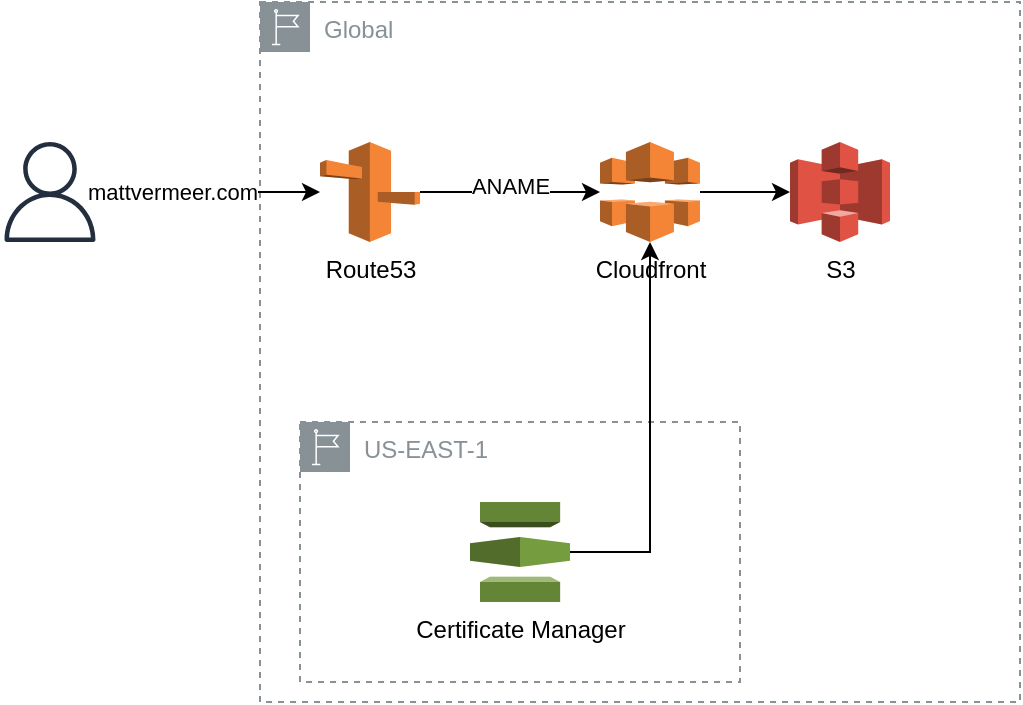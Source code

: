 <mxfile version="13.7.7" type="device"><diagram id="ocYiYDggQI5qJ8TlD_GT" name="Page-1"><mxGraphModel dx="1426" dy="771" grid="1" gridSize="10" guides="1" tooltips="1" connect="1" arrows="1" fold="1" page="1" pageScale="1" pageWidth="850" pageHeight="1100" math="0" shadow="0"><root><mxCell id="0"/><mxCell id="1" parent="0"/><mxCell id="JzR-c2pD5J4qG4_DSJ7e-7" value="US-EAST-1" style="outlineConnect=0;gradientColor=none;html=1;whiteSpace=wrap;fontSize=12;fontStyle=0;shape=mxgraph.aws4.group;grIcon=mxgraph.aws4.group_region;strokeColor=#879196;fillColor=none;verticalAlign=top;align=left;spacingLeft=30;fontColor=#879196;dashed=1;" vertex="1" parent="1"><mxGeometry x="180" y="340" width="220" height="130" as="geometry"/></mxCell><mxCell id="JzR-c2pD5J4qG4_DSJ7e-1" value="Global" style="outlineConnect=0;gradientColor=none;html=1;whiteSpace=wrap;fontSize=12;fontStyle=0;shape=mxgraph.aws4.group;grIcon=mxgraph.aws4.group_region;strokeColor=#879196;fillColor=none;verticalAlign=top;align=left;spacingLeft=30;fontColor=#879196;dashed=1;" vertex="1" parent="1"><mxGeometry x="160" y="130" width="380" height="350" as="geometry"/></mxCell><mxCell id="JzR-c2pD5J4qG4_DSJ7e-10" style="edgeStyle=orthogonalEdgeStyle;rounded=0;orthogonalLoop=1;jettySize=auto;html=1;" edge="1" parent="1" source="JzR-c2pD5J4qG4_DSJ7e-2" target="JzR-c2pD5J4qG4_DSJ7e-3"><mxGeometry relative="1" as="geometry"/></mxCell><mxCell id="JzR-c2pD5J4qG4_DSJ7e-14" value="mattvermeer.com" style="edgeLabel;html=1;align=center;verticalAlign=middle;resizable=0;points=[];" vertex="1" connectable="0" parent="JzR-c2pD5J4qG4_DSJ7e-10"><mxGeometry y="-18" relative="1" as="geometry"><mxPoint x="-18" y="-18" as="offset"/></mxGeometry></mxCell><mxCell id="JzR-c2pD5J4qG4_DSJ7e-2" value="" style="outlineConnect=0;fontColor=#232F3E;gradientColor=none;fillColor=#232F3E;strokeColor=none;dashed=0;verticalLabelPosition=bottom;verticalAlign=top;align=center;html=1;fontSize=12;fontStyle=0;aspect=fixed;pointerEvents=1;shape=mxgraph.aws4.user;" vertex="1" parent="1"><mxGeometry x="30" y="200" width="50" height="50" as="geometry"/></mxCell><mxCell id="JzR-c2pD5J4qG4_DSJ7e-11" style="edgeStyle=orthogonalEdgeStyle;rounded=0;orthogonalLoop=1;jettySize=auto;html=1;" edge="1" parent="1" source="JzR-c2pD5J4qG4_DSJ7e-3" target="JzR-c2pD5J4qG4_DSJ7e-4"><mxGeometry relative="1" as="geometry"/></mxCell><mxCell id="JzR-c2pD5J4qG4_DSJ7e-13" value="ANAME" style="edgeLabel;html=1;align=center;verticalAlign=middle;resizable=0;points=[];" vertex="1" connectable="0" parent="JzR-c2pD5J4qG4_DSJ7e-11"><mxGeometry y="3" relative="1" as="geometry"><mxPoint as="offset"/></mxGeometry></mxCell><mxCell id="JzR-c2pD5J4qG4_DSJ7e-3" value="Route53" style="outlineConnect=0;dashed=0;verticalLabelPosition=bottom;verticalAlign=top;align=center;html=1;shape=mxgraph.aws3.route_53;fillColor=#F58536;gradientColor=none;" vertex="1" parent="1"><mxGeometry x="190" y="200" width="50" height="50" as="geometry"/></mxCell><mxCell id="JzR-c2pD5J4qG4_DSJ7e-12" style="edgeStyle=orthogonalEdgeStyle;rounded=0;orthogonalLoop=1;jettySize=auto;html=1;" edge="1" parent="1" source="JzR-c2pD5J4qG4_DSJ7e-4" target="JzR-c2pD5J4qG4_DSJ7e-8"><mxGeometry relative="1" as="geometry"/></mxCell><mxCell id="JzR-c2pD5J4qG4_DSJ7e-4" value="Cloudfront" style="outlineConnect=0;dashed=0;verticalLabelPosition=bottom;verticalAlign=top;align=center;html=1;shape=mxgraph.aws3.cloudfront;fillColor=#F58536;gradientColor=none;" vertex="1" parent="1"><mxGeometry x="330" y="200" width="50" height="50" as="geometry"/></mxCell><mxCell id="JzR-c2pD5J4qG4_DSJ7e-9" style="edgeStyle=orthogonalEdgeStyle;rounded=0;orthogonalLoop=1;jettySize=auto;html=1;" edge="1" parent="1" source="JzR-c2pD5J4qG4_DSJ7e-5" target="JzR-c2pD5J4qG4_DSJ7e-4"><mxGeometry relative="1" as="geometry"/></mxCell><mxCell id="JzR-c2pD5J4qG4_DSJ7e-5" value="Certificate Manager" style="outlineConnect=0;dashed=0;verticalLabelPosition=bottom;verticalAlign=top;align=center;html=1;shape=mxgraph.aws3.certificate_manager;fillColor=#759C3E;gradientColor=none;" vertex="1" parent="1"><mxGeometry x="265" y="380" width="50" height="50" as="geometry"/></mxCell><mxCell id="JzR-c2pD5J4qG4_DSJ7e-8" value="S3" style="outlineConnect=0;dashed=0;verticalLabelPosition=bottom;verticalAlign=top;align=center;html=1;shape=mxgraph.aws3.s3;fillColor=#E05243;gradientColor=none;" vertex="1" parent="1"><mxGeometry x="425" y="200" width="50" height="50" as="geometry"/></mxCell></root></mxGraphModel></diagram></mxfile>